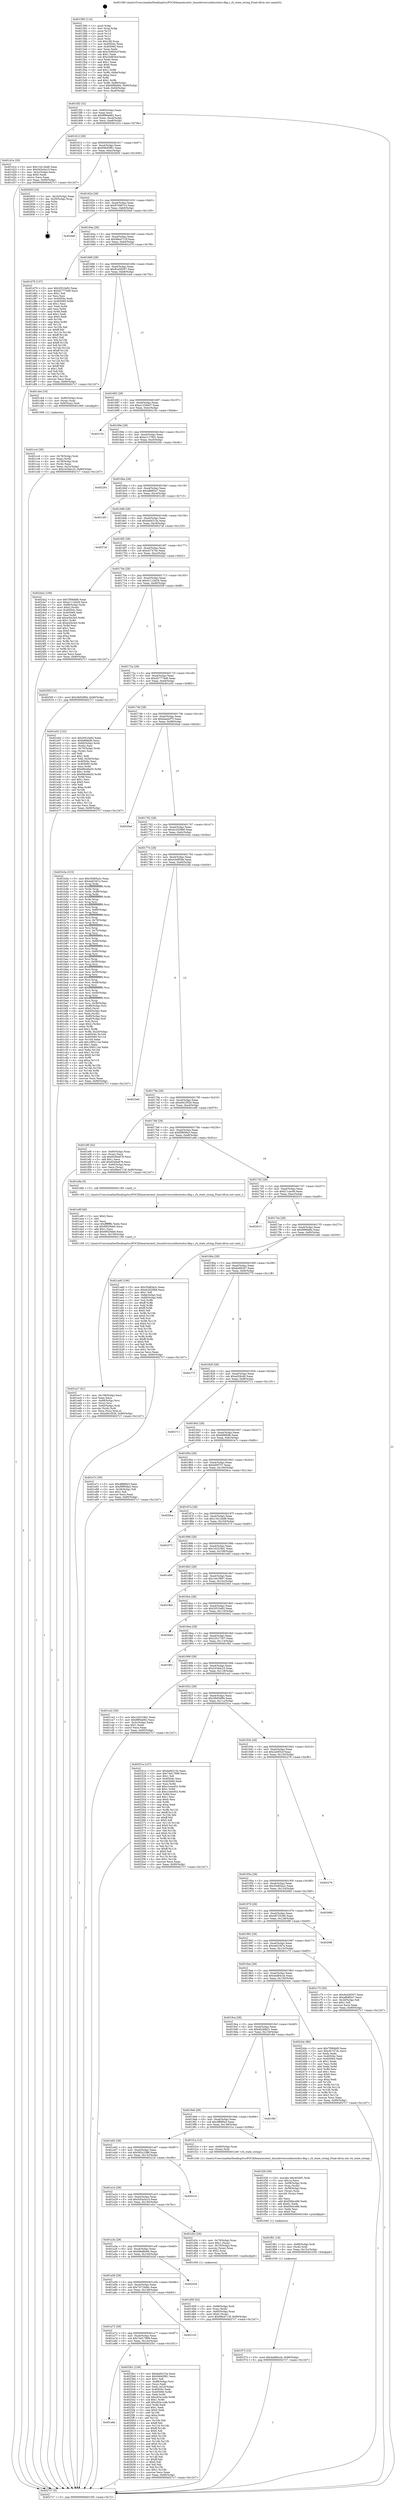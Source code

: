 digraph "0x401580" {
  label = "0x401580 (/mnt/c/Users/mathe/Desktop/tcc/POCII/binaries/extr_linuxdriversusbhostohci-dbg.c_rh_state_string_Final-ollvm.out::main(0))"
  labelloc = "t"
  node[shape=record]

  Entry [label="",width=0.3,height=0.3,shape=circle,fillcolor=black,style=filled]
  "0x4015f2" [label="{
     0x4015f2 [32]\l
     | [instrs]\l
     &nbsp;&nbsp;0x4015f2 \<+6\>: mov -0x90(%rbp),%eax\l
     &nbsp;&nbsp;0x4015f8 \<+2\>: mov %eax,%ecx\l
     &nbsp;&nbsp;0x4015fa \<+6\>: sub $0x8f90a682,%ecx\l
     &nbsp;&nbsp;0x401600 \<+6\>: mov %eax,-0xa4(%rbp)\l
     &nbsp;&nbsp;0x401606 \<+6\>: mov %ecx,-0xa8(%rbp)\l
     &nbsp;&nbsp;0x40160c \<+6\>: je 0000000000401d1e \<main+0x79e\>\l
  }"]
  "0x401d1e" [label="{
     0x401d1e [30]\l
     | [instrs]\l
     &nbsp;&nbsp;0x401d1e \<+5\>: mov $0x13412bd8,%eax\l
     &nbsp;&nbsp;0x401d23 \<+5\>: mov $0x5d3a3a10,%ecx\l
     &nbsp;&nbsp;0x401d28 \<+3\>: mov -0x2c(%rbp),%edx\l
     &nbsp;&nbsp;0x401d2b \<+3\>: cmp $0x0,%edx\l
     &nbsp;&nbsp;0x401d2e \<+3\>: cmove %ecx,%eax\l
     &nbsp;&nbsp;0x401d31 \<+6\>: mov %eax,-0x90(%rbp)\l
     &nbsp;&nbsp;0x401d37 \<+5\>: jmp 00000000004027c7 \<main+0x1247\>\l
  }"]
  "0x401612" [label="{
     0x401612 [28]\l
     | [instrs]\l
     &nbsp;&nbsp;0x401612 \<+5\>: jmp 0000000000401617 \<main+0x97\>\l
     &nbsp;&nbsp;0x401617 \<+6\>: mov -0xa4(%rbp),%eax\l
     &nbsp;&nbsp;0x40161d \<+5\>: sub $0x94645f81,%eax\l
     &nbsp;&nbsp;0x401622 \<+6\>: mov %eax,-0xac(%rbp)\l
     &nbsp;&nbsp;0x401628 \<+6\>: je 0000000000402650 \<main+0x10d0\>\l
  }"]
  Exit [label="",width=0.3,height=0.3,shape=circle,fillcolor=black,style=filled,peripheries=2]
  "0x402650" [label="{
     0x402650 [16]\l
     | [instrs]\l
     &nbsp;&nbsp;0x402650 \<+3\>: mov -0x24(%rbp),%eax\l
     &nbsp;&nbsp;0x402653 \<+4\>: lea -0x20(%rbp),%rsp\l
     &nbsp;&nbsp;0x402657 \<+1\>: pop %rbx\l
     &nbsp;&nbsp;0x402658 \<+2\>: pop %r12\l
     &nbsp;&nbsp;0x40265a \<+2\>: pop %r14\l
     &nbsp;&nbsp;0x40265c \<+2\>: pop %r15\l
     &nbsp;&nbsp;0x40265e \<+1\>: pop %rbp\l
     &nbsp;&nbsp;0x40265f \<+1\>: ret\l
  }"]
  "0x40162e" [label="{
     0x40162e [28]\l
     | [instrs]\l
     &nbsp;&nbsp;0x40162e \<+5\>: jmp 0000000000401633 \<main+0xb3\>\l
     &nbsp;&nbsp;0x401633 \<+6\>: mov -0xa4(%rbp),%eax\l
     &nbsp;&nbsp;0x401639 \<+5\>: sub $0x97d487c3,%eax\l
     &nbsp;&nbsp;0x40163e \<+6\>: mov %eax,-0xb0(%rbp)\l
     &nbsp;&nbsp;0x401644 \<+6\>: je 00000000004026ef \<main+0x116f\>\l
  }"]
  "0x401a8e" [label="{
     0x401a8e\l
  }", style=dashed]
  "0x4026ef" [label="{
     0x4026ef\l
  }", style=dashed]
  "0x40164a" [label="{
     0x40164a [28]\l
     | [instrs]\l
     &nbsp;&nbsp;0x40164a \<+5\>: jmp 000000000040164f \<main+0xcf\>\l
     &nbsp;&nbsp;0x40164f \<+6\>: mov -0xa4(%rbp),%eax\l
     &nbsp;&nbsp;0x401655 \<+5\>: sub $0x98e4713f,%eax\l
     &nbsp;&nbsp;0x40165a \<+6\>: mov %eax,-0xb4(%rbp)\l
     &nbsp;&nbsp;0x401660 \<+6\>: je 0000000000401d79 \<main+0x7f9\>\l
  }"]
  "0x4025b1" [label="{
     0x4025b1 [159]\l
     | [instrs]\l
     &nbsp;&nbsp;0x4025b1 \<+5\>: mov $0xbaf4315a,%eax\l
     &nbsp;&nbsp;0x4025b6 \<+5\>: mov $0x94645f81,%ecx\l
     &nbsp;&nbsp;0x4025bb \<+2\>: mov $0x1,%dl\l
     &nbsp;&nbsp;0x4025bd \<+7\>: mov -0x88(%rbp),%rsi\l
     &nbsp;&nbsp;0x4025c4 \<+2\>: mov (%rsi),%edi\l
     &nbsp;&nbsp;0x4025c6 \<+3\>: mov %edi,-0x24(%rbp)\l
     &nbsp;&nbsp;0x4025c9 \<+7\>: mov 0x40504c,%edi\l
     &nbsp;&nbsp;0x4025d0 \<+8\>: mov 0x405060,%r8d\l
     &nbsp;&nbsp;0x4025d8 \<+3\>: mov %edi,%r9d\l
     &nbsp;&nbsp;0x4025db \<+7\>: sub $0xc63a1a4b,%r9d\l
     &nbsp;&nbsp;0x4025e2 \<+4\>: sub $0x1,%r9d\l
     &nbsp;&nbsp;0x4025e6 \<+7\>: add $0xc63a1a4b,%r9d\l
     &nbsp;&nbsp;0x4025ed \<+4\>: imul %r9d,%edi\l
     &nbsp;&nbsp;0x4025f1 \<+3\>: and $0x1,%edi\l
     &nbsp;&nbsp;0x4025f4 \<+3\>: cmp $0x0,%edi\l
     &nbsp;&nbsp;0x4025f7 \<+4\>: sete %r10b\l
     &nbsp;&nbsp;0x4025fb \<+4\>: cmp $0xa,%r8d\l
     &nbsp;&nbsp;0x4025ff \<+4\>: setl %r11b\l
     &nbsp;&nbsp;0x402603 \<+3\>: mov %r10b,%bl\l
     &nbsp;&nbsp;0x402606 \<+3\>: xor $0xff,%bl\l
     &nbsp;&nbsp;0x402609 \<+3\>: mov %r11b,%r14b\l
     &nbsp;&nbsp;0x40260c \<+4\>: xor $0xff,%r14b\l
     &nbsp;&nbsp;0x402610 \<+3\>: xor $0x0,%dl\l
     &nbsp;&nbsp;0x402613 \<+3\>: mov %bl,%r15b\l
     &nbsp;&nbsp;0x402616 \<+4\>: and $0x0,%r15b\l
     &nbsp;&nbsp;0x40261a \<+3\>: and %dl,%r10b\l
     &nbsp;&nbsp;0x40261d \<+3\>: mov %r14b,%r12b\l
     &nbsp;&nbsp;0x402620 \<+4\>: and $0x0,%r12b\l
     &nbsp;&nbsp;0x402624 \<+3\>: and %dl,%r11b\l
     &nbsp;&nbsp;0x402627 \<+3\>: or %r10b,%r15b\l
     &nbsp;&nbsp;0x40262a \<+3\>: or %r11b,%r12b\l
     &nbsp;&nbsp;0x40262d \<+3\>: xor %r12b,%r15b\l
     &nbsp;&nbsp;0x402630 \<+3\>: or %r14b,%bl\l
     &nbsp;&nbsp;0x402633 \<+3\>: xor $0xff,%bl\l
     &nbsp;&nbsp;0x402636 \<+3\>: or $0x0,%dl\l
     &nbsp;&nbsp;0x402639 \<+2\>: and %dl,%bl\l
     &nbsp;&nbsp;0x40263b \<+3\>: or %bl,%r15b\l
     &nbsp;&nbsp;0x40263e \<+4\>: test $0x1,%r15b\l
     &nbsp;&nbsp;0x402642 \<+3\>: cmovne %ecx,%eax\l
     &nbsp;&nbsp;0x402645 \<+6\>: mov %eax,-0x90(%rbp)\l
     &nbsp;&nbsp;0x40264b \<+5\>: jmp 00000000004027c7 \<main+0x1247\>\l
  }"]
  "0x401d79" [label="{
     0x401d79 [137]\l
     | [instrs]\l
     &nbsp;&nbsp;0x401d79 \<+5\>: mov $0x2051fa92,%eax\l
     &nbsp;&nbsp;0x401d7e \<+5\>: mov $0xd27774d9,%ecx\l
     &nbsp;&nbsp;0x401d83 \<+2\>: mov $0x1,%dl\l
     &nbsp;&nbsp;0x401d85 \<+2\>: xor %esi,%esi\l
     &nbsp;&nbsp;0x401d87 \<+7\>: mov 0x40504c,%edi\l
     &nbsp;&nbsp;0x401d8e \<+8\>: mov 0x405060,%r8d\l
     &nbsp;&nbsp;0x401d96 \<+3\>: sub $0x1,%esi\l
     &nbsp;&nbsp;0x401d99 \<+3\>: mov %edi,%r9d\l
     &nbsp;&nbsp;0x401d9c \<+3\>: add %esi,%r9d\l
     &nbsp;&nbsp;0x401d9f \<+4\>: imul %r9d,%edi\l
     &nbsp;&nbsp;0x401da3 \<+3\>: and $0x1,%edi\l
     &nbsp;&nbsp;0x401da6 \<+3\>: cmp $0x0,%edi\l
     &nbsp;&nbsp;0x401da9 \<+4\>: sete %r10b\l
     &nbsp;&nbsp;0x401dad \<+4\>: cmp $0xa,%r8d\l
     &nbsp;&nbsp;0x401db1 \<+4\>: setl %r11b\l
     &nbsp;&nbsp;0x401db5 \<+3\>: mov %r10b,%bl\l
     &nbsp;&nbsp;0x401db8 \<+3\>: xor $0xff,%bl\l
     &nbsp;&nbsp;0x401dbb \<+3\>: mov %r11b,%r14b\l
     &nbsp;&nbsp;0x401dbe \<+4\>: xor $0xff,%r14b\l
     &nbsp;&nbsp;0x401dc2 \<+3\>: xor $0x1,%dl\l
     &nbsp;&nbsp;0x401dc5 \<+3\>: mov %bl,%r15b\l
     &nbsp;&nbsp;0x401dc8 \<+4\>: and $0xff,%r15b\l
     &nbsp;&nbsp;0x401dcc \<+3\>: and %dl,%r10b\l
     &nbsp;&nbsp;0x401dcf \<+3\>: mov %r14b,%r12b\l
     &nbsp;&nbsp;0x401dd2 \<+4\>: and $0xff,%r12b\l
     &nbsp;&nbsp;0x401dd6 \<+3\>: and %dl,%r11b\l
     &nbsp;&nbsp;0x401dd9 \<+3\>: or %r10b,%r15b\l
     &nbsp;&nbsp;0x401ddc \<+3\>: or %r11b,%r12b\l
     &nbsp;&nbsp;0x401ddf \<+3\>: xor %r12b,%r15b\l
     &nbsp;&nbsp;0x401de2 \<+3\>: or %r14b,%bl\l
     &nbsp;&nbsp;0x401de5 \<+3\>: xor $0xff,%bl\l
     &nbsp;&nbsp;0x401de8 \<+3\>: or $0x1,%dl\l
     &nbsp;&nbsp;0x401deb \<+2\>: and %dl,%bl\l
     &nbsp;&nbsp;0x401ded \<+3\>: or %bl,%r15b\l
     &nbsp;&nbsp;0x401df0 \<+4\>: test $0x1,%r15b\l
     &nbsp;&nbsp;0x401df4 \<+3\>: cmovne %ecx,%eax\l
     &nbsp;&nbsp;0x401df7 \<+6\>: mov %eax,-0x90(%rbp)\l
     &nbsp;&nbsp;0x401dfd \<+5\>: jmp 00000000004027c7 \<main+0x1247\>\l
  }"]
  "0x401666" [label="{
     0x401666 [28]\l
     | [instrs]\l
     &nbsp;&nbsp;0x401666 \<+5\>: jmp 000000000040166b \<main+0xeb\>\l
     &nbsp;&nbsp;0x40166b \<+6\>: mov -0xa4(%rbp),%eax\l
     &nbsp;&nbsp;0x401671 \<+5\>: sub $0x9ca56507,%eax\l
     &nbsp;&nbsp;0x401676 \<+6\>: mov %eax,-0xb8(%rbp)\l
     &nbsp;&nbsp;0x40167c \<+6\>: je 0000000000401cb4 \<main+0x734\>\l
  }"]
  "0x401a72" [label="{
     0x401a72 [28]\l
     | [instrs]\l
     &nbsp;&nbsp;0x401a72 \<+5\>: jmp 0000000000401a77 \<main+0x4f7\>\l
     &nbsp;&nbsp;0x401a77 \<+6\>: mov -0xa4(%rbp),%eax\l
     &nbsp;&nbsp;0x401a7d \<+5\>: sub $0x74d17999,%eax\l
     &nbsp;&nbsp;0x401a82 \<+6\>: mov %eax,-0x14c(%rbp)\l
     &nbsp;&nbsp;0x401a88 \<+6\>: je 00000000004025b1 \<main+0x1031\>\l
  }"]
  "0x401cb4" [label="{
     0x401cb4 [16]\l
     | [instrs]\l
     &nbsp;&nbsp;0x401cb4 \<+4\>: mov -0x80(%rbp),%rax\l
     &nbsp;&nbsp;0x401cb8 \<+3\>: mov (%rax),%rax\l
     &nbsp;&nbsp;0x401cbb \<+4\>: mov 0x8(%rax),%rdi\l
     &nbsp;&nbsp;0x401cbf \<+5\>: call 0000000000401060 \<atoi@plt\>\l
     | [calls]\l
     &nbsp;&nbsp;0x401060 \{1\} (unknown)\l
  }"]
  "0x401682" [label="{
     0x401682 [28]\l
     | [instrs]\l
     &nbsp;&nbsp;0x401682 \<+5\>: jmp 0000000000401687 \<main+0x107\>\l
     &nbsp;&nbsp;0x401687 \<+6\>: mov -0xa4(%rbp),%eax\l
     &nbsp;&nbsp;0x40168d \<+5\>: sub $0xa12394d7,%eax\l
     &nbsp;&nbsp;0x401692 \<+6\>: mov %eax,-0xbc(%rbp)\l
     &nbsp;&nbsp;0x401698 \<+6\>: je 000000000040215e \<main+0xbde\>\l
  }"]
  "0x402103" [label="{
     0x402103\l
  }", style=dashed]
  "0x40215e" [label="{
     0x40215e\l
  }", style=dashed]
  "0x40169e" [label="{
     0x40169e [28]\l
     | [instrs]\l
     &nbsp;&nbsp;0x40169e \<+5\>: jmp 00000000004016a3 \<main+0x123\>\l
     &nbsp;&nbsp;0x4016a3 \<+6\>: mov -0xa4(%rbp),%eax\l
     &nbsp;&nbsp;0x4016a9 \<+5\>: sub $0xac117601,%eax\l
     &nbsp;&nbsp;0x4016ae \<+6\>: mov %eax,-0xc0(%rbp)\l
     &nbsp;&nbsp;0x4016b4 \<+6\>: je 000000000040220c \<main+0xc8c\>\l
  }"]
  "0x401a56" [label="{
     0x401a56 [28]\l
     | [instrs]\l
     &nbsp;&nbsp;0x401a56 \<+5\>: jmp 0000000000401a5b \<main+0x4db\>\l
     &nbsp;&nbsp;0x401a5b \<+6\>: mov -0xa4(%rbp),%eax\l
     &nbsp;&nbsp;0x401a61 \<+5\>: sub $0x7471bdbc,%eax\l
     &nbsp;&nbsp;0x401a66 \<+6\>: mov %eax,-0x148(%rbp)\l
     &nbsp;&nbsp;0x401a6c \<+6\>: je 0000000000402103 \<main+0xb83\>\l
  }"]
  "0x40220c" [label="{
     0x40220c\l
  }", style=dashed]
  "0x4016ba" [label="{
     0x4016ba [28]\l
     | [instrs]\l
     &nbsp;&nbsp;0x4016ba \<+5\>: jmp 00000000004016bf \<main+0x13f\>\l
     &nbsp;&nbsp;0x4016bf \<+6\>: mov -0xa4(%rbp),%eax\l
     &nbsp;&nbsp;0x4016c5 \<+5\>: sub $0xafb8f2e7,%eax\l
     &nbsp;&nbsp;0x4016ca \<+6\>: mov %eax,-0xc4(%rbp)\l
     &nbsp;&nbsp;0x4016d0 \<+6\>: je 0000000000401c93 \<main+0x713\>\l
  }"]
  "0x40243d" [label="{
     0x40243d\l
  }", style=dashed]
  "0x401c93" [label="{
     0x401c93\l
  }", style=dashed]
  "0x4016d6" [label="{
     0x4016d6 [28]\l
     | [instrs]\l
     &nbsp;&nbsp;0x4016d6 \<+5\>: jmp 00000000004016db \<main+0x15b\>\l
     &nbsp;&nbsp;0x4016db \<+6\>: mov -0xa4(%rbp),%eax\l
     &nbsp;&nbsp;0x4016e1 \<+5\>: sub $0xbaf4315a,%eax\l
     &nbsp;&nbsp;0x4016e6 \<+6\>: mov %eax,-0xc8(%rbp)\l
     &nbsp;&nbsp;0x4016ec \<+6\>: je 00000000004027af \<main+0x122f\>\l
  }"]
  "0x401f73" [label="{
     0x401f73 [15]\l
     | [instrs]\l
     &nbsp;&nbsp;0x401f73 \<+10\>: movl $0x4ed84ccb,-0x90(%rbp)\l
     &nbsp;&nbsp;0x401f7d \<+5\>: jmp 00000000004027c7 \<main+0x1247\>\l
  }"]
  "0x4027af" [label="{
     0x4027af\l
  }", style=dashed]
  "0x4016f2" [label="{
     0x4016f2 [28]\l
     | [instrs]\l
     &nbsp;&nbsp;0x4016f2 \<+5\>: jmp 00000000004016f7 \<main+0x177\>\l
     &nbsp;&nbsp;0x4016f7 \<+6\>: mov -0xa4(%rbp),%eax\l
     &nbsp;&nbsp;0x4016fd \<+5\>: sub $0xcfc747dc,%eax\l
     &nbsp;&nbsp;0x401702 \<+6\>: mov %eax,-0xcc(%rbp)\l
     &nbsp;&nbsp;0x401708 \<+6\>: je 00000000004024a2 \<main+0xf22\>\l
  }"]
  "0x401f61" [label="{
     0x401f61 [18]\l
     | [instrs]\l
     &nbsp;&nbsp;0x401f61 \<+4\>: mov -0x68(%rbp),%rdi\l
     &nbsp;&nbsp;0x401f65 \<+3\>: mov (%rdi),%rdi\l
     &nbsp;&nbsp;0x401f68 \<+6\>: mov %eax,-0x15c(%rbp)\l
     &nbsp;&nbsp;0x401f6e \<+5\>: call 0000000000401030 \<free@plt\>\l
     | [calls]\l
     &nbsp;&nbsp;0x401030 \{1\} (unknown)\l
  }"]
  "0x4024a2" [label="{
     0x4024a2 [109]\l
     | [instrs]\l
     &nbsp;&nbsp;0x4024a2 \<+5\>: mov $0x7f08dbf0,%eax\l
     &nbsp;&nbsp;0x4024a7 \<+5\>: mov $0xd111d429,%ecx\l
     &nbsp;&nbsp;0x4024ac \<+7\>: mov -0x88(%rbp),%rdx\l
     &nbsp;&nbsp;0x4024b3 \<+6\>: movl $0x0,(%rdx)\l
     &nbsp;&nbsp;0x4024b9 \<+7\>: mov 0x40504c,%esi\l
     &nbsp;&nbsp;0x4024c0 \<+7\>: mov 0x405060,%edi\l
     &nbsp;&nbsp;0x4024c7 \<+3\>: mov %esi,%r8d\l
     &nbsp;&nbsp;0x4024ca \<+7\>: add $0xe45e3e5,%r8d\l
     &nbsp;&nbsp;0x4024d1 \<+4\>: sub $0x1,%r8d\l
     &nbsp;&nbsp;0x4024d5 \<+7\>: sub $0xe45e3e5,%r8d\l
     &nbsp;&nbsp;0x4024dc \<+4\>: imul %r8d,%esi\l
     &nbsp;&nbsp;0x4024e0 \<+3\>: and $0x1,%esi\l
     &nbsp;&nbsp;0x4024e3 \<+3\>: cmp $0x0,%esi\l
     &nbsp;&nbsp;0x4024e6 \<+4\>: sete %r9b\l
     &nbsp;&nbsp;0x4024ea \<+3\>: cmp $0xa,%edi\l
     &nbsp;&nbsp;0x4024ed \<+4\>: setl %r10b\l
     &nbsp;&nbsp;0x4024f1 \<+3\>: mov %r9b,%r11b\l
     &nbsp;&nbsp;0x4024f4 \<+3\>: and %r10b,%r11b\l
     &nbsp;&nbsp;0x4024f7 \<+3\>: xor %r10b,%r9b\l
     &nbsp;&nbsp;0x4024fa \<+3\>: or %r9b,%r11b\l
     &nbsp;&nbsp;0x4024fd \<+4\>: test $0x1,%r11b\l
     &nbsp;&nbsp;0x402501 \<+3\>: cmovne %ecx,%eax\l
     &nbsp;&nbsp;0x402504 \<+6\>: mov %eax,-0x90(%rbp)\l
     &nbsp;&nbsp;0x40250a \<+5\>: jmp 00000000004027c7 \<main+0x1247\>\l
  }"]
  "0x40170e" [label="{
     0x40170e [28]\l
     | [instrs]\l
     &nbsp;&nbsp;0x40170e \<+5\>: jmp 0000000000401713 \<main+0x193\>\l
     &nbsp;&nbsp;0x401713 \<+6\>: mov -0xa4(%rbp),%eax\l
     &nbsp;&nbsp;0x401719 \<+5\>: sub $0xd111d429,%eax\l
     &nbsp;&nbsp;0x40171e \<+6\>: mov %eax,-0xd0(%rbp)\l
     &nbsp;&nbsp;0x401724 \<+6\>: je 000000000040250f \<main+0xf8f\>\l
  }"]
  "0x401f26" [label="{
     0x401f26 [59]\l
     | [instrs]\l
     &nbsp;&nbsp;0x401f26 \<+10\>: movabs $0x4030f1,%rdi\l
     &nbsp;&nbsp;0x401f30 \<+5\>: mov $0x1a,%ecx\l
     &nbsp;&nbsp;0x401f35 \<+4\>: mov -0x58(%rbp),%rdx\l
     &nbsp;&nbsp;0x401f39 \<+3\>: mov %rax,(%rdx)\l
     &nbsp;&nbsp;0x401f3c \<+4\>: mov -0x58(%rbp),%rax\l
     &nbsp;&nbsp;0x401f40 \<+3\>: mov (%rax),%rax\l
     &nbsp;&nbsp;0x401f43 \<+3\>: movsbl (%rax),%eax\l
     &nbsp;&nbsp;0x401f46 \<+1\>: cltd\l
     &nbsp;&nbsp;0x401f47 \<+2\>: idiv %ecx\l
     &nbsp;&nbsp;0x401f49 \<+6\>: add $0xf384ce86,%edx\l
     &nbsp;&nbsp;0x401f4f \<+3\>: add $0x61,%edx\l
     &nbsp;&nbsp;0x401f52 \<+6\>: sub $0xf384ce86,%edx\l
     &nbsp;&nbsp;0x401f58 \<+2\>: mov %edx,%esi\l
     &nbsp;&nbsp;0x401f5a \<+2\>: mov $0x0,%al\l
     &nbsp;&nbsp;0x401f5c \<+5\>: call 0000000000401040 \<printf@plt\>\l
     | [calls]\l
     &nbsp;&nbsp;0x401040 \{1\} (unknown)\l
  }"]
  "0x40250f" [label="{
     0x40250f [15]\l
     | [instrs]\l
     &nbsp;&nbsp;0x40250f \<+10\>: movl $0x28d54f94,-0x90(%rbp)\l
     &nbsp;&nbsp;0x402519 \<+5\>: jmp 00000000004027c7 \<main+0x1247\>\l
  }"]
  "0x40172a" [label="{
     0x40172a [28]\l
     | [instrs]\l
     &nbsp;&nbsp;0x40172a \<+5\>: jmp 000000000040172f \<main+0x1af\>\l
     &nbsp;&nbsp;0x40172f \<+6\>: mov -0xa4(%rbp),%eax\l
     &nbsp;&nbsp;0x401735 \<+5\>: sub $0xd27774d9,%eax\l
     &nbsp;&nbsp;0x40173a \<+6\>: mov %eax,-0xd4(%rbp)\l
     &nbsp;&nbsp;0x401740 \<+6\>: je 0000000000401e02 \<main+0x882\>\l
  }"]
  "0x401ec7" [label="{
     0x401ec7 [41]\l
     | [instrs]\l
     &nbsp;&nbsp;0x401ec7 \<+6\>: mov -0x158(%rbp),%ecx\l
     &nbsp;&nbsp;0x401ecd \<+3\>: imul %eax,%ecx\l
     &nbsp;&nbsp;0x401ed0 \<+4\>: mov -0x68(%rbp),%rsi\l
     &nbsp;&nbsp;0x401ed4 \<+3\>: mov (%rsi),%rsi\l
     &nbsp;&nbsp;0x401ed7 \<+4\>: mov -0x60(%rbp),%rdi\l
     &nbsp;&nbsp;0x401edb \<+3\>: movslq (%rdi),%rdi\l
     &nbsp;&nbsp;0x401ede \<+3\>: mov %ecx,(%rsi,%rdi,4)\l
     &nbsp;&nbsp;0x401ee1 \<+10\>: movl $0xe941f526,-0x90(%rbp)\l
     &nbsp;&nbsp;0x401eeb \<+5\>: jmp 00000000004027c7 \<main+0x1247\>\l
  }"]
  "0x401e02" [label="{
     0x401e02 [122]\l
     | [instrs]\l
     &nbsp;&nbsp;0x401e02 \<+5\>: mov $0x2051fa92,%eax\l
     &nbsp;&nbsp;0x401e07 \<+5\>: mov $0xb6fdb9b,%ecx\l
     &nbsp;&nbsp;0x401e0c \<+4\>: mov -0x60(%rbp),%rdx\l
     &nbsp;&nbsp;0x401e10 \<+2\>: mov (%rdx),%esi\l
     &nbsp;&nbsp;0x401e12 \<+4\>: mov -0x70(%rbp),%rdx\l
     &nbsp;&nbsp;0x401e16 \<+2\>: cmp (%rdx),%esi\l
     &nbsp;&nbsp;0x401e18 \<+4\>: setl %dil\l
     &nbsp;&nbsp;0x401e1c \<+4\>: and $0x1,%dil\l
     &nbsp;&nbsp;0x401e20 \<+4\>: mov %dil,-0x26(%rbp)\l
     &nbsp;&nbsp;0x401e24 \<+7\>: mov 0x40504c,%esi\l
     &nbsp;&nbsp;0x401e2b \<+8\>: mov 0x405060,%r8d\l
     &nbsp;&nbsp;0x401e33 \<+3\>: mov %esi,%r9d\l
     &nbsp;&nbsp;0x401e36 \<+7\>: add $0x66b48a55,%r9d\l
     &nbsp;&nbsp;0x401e3d \<+4\>: sub $0x1,%r9d\l
     &nbsp;&nbsp;0x401e41 \<+7\>: sub $0x66b48a55,%r9d\l
     &nbsp;&nbsp;0x401e48 \<+4\>: imul %r9d,%esi\l
     &nbsp;&nbsp;0x401e4c \<+3\>: and $0x1,%esi\l
     &nbsp;&nbsp;0x401e4f \<+3\>: cmp $0x0,%esi\l
     &nbsp;&nbsp;0x401e52 \<+4\>: sete %dil\l
     &nbsp;&nbsp;0x401e56 \<+4\>: cmp $0xa,%r8d\l
     &nbsp;&nbsp;0x401e5a \<+4\>: setl %r10b\l
     &nbsp;&nbsp;0x401e5e \<+3\>: mov %dil,%r11b\l
     &nbsp;&nbsp;0x401e61 \<+3\>: and %r10b,%r11b\l
     &nbsp;&nbsp;0x401e64 \<+3\>: xor %r10b,%dil\l
     &nbsp;&nbsp;0x401e67 \<+3\>: or %dil,%r11b\l
     &nbsp;&nbsp;0x401e6a \<+4\>: test $0x1,%r11b\l
     &nbsp;&nbsp;0x401e6e \<+3\>: cmovne %ecx,%eax\l
     &nbsp;&nbsp;0x401e71 \<+6\>: mov %eax,-0x90(%rbp)\l
     &nbsp;&nbsp;0x401e77 \<+5\>: jmp 00000000004027c7 \<main+0x1247\>\l
  }"]
  "0x401746" [label="{
     0x401746 [28]\l
     | [instrs]\l
     &nbsp;&nbsp;0x401746 \<+5\>: jmp 000000000040174b \<main+0x1cb\>\l
     &nbsp;&nbsp;0x40174b \<+6\>: mov -0xa4(%rbp),%eax\l
     &nbsp;&nbsp;0x401751 \<+5\>: sub $0xdaedcf75,%eax\l
     &nbsp;&nbsp;0x401756 \<+6\>: mov %eax,-0xd8(%rbp)\l
     &nbsp;&nbsp;0x40175c \<+6\>: je 00000000004020ad \<main+0xb2d\>\l
  }"]
  "0x401e9f" [label="{
     0x401e9f [40]\l
     | [instrs]\l
     &nbsp;&nbsp;0x401e9f \<+5\>: mov $0x2,%ecx\l
     &nbsp;&nbsp;0x401ea4 \<+1\>: cltd\l
     &nbsp;&nbsp;0x401ea5 \<+2\>: idiv %ecx\l
     &nbsp;&nbsp;0x401ea7 \<+6\>: imul $0xfffffffe,%edx,%ecx\l
     &nbsp;&nbsp;0x401ead \<+6\>: sub $0x6f029de0,%ecx\l
     &nbsp;&nbsp;0x401eb3 \<+3\>: add $0x1,%ecx\l
     &nbsp;&nbsp;0x401eb6 \<+6\>: add $0x6f029de0,%ecx\l
     &nbsp;&nbsp;0x401ebc \<+6\>: mov %ecx,-0x158(%rbp)\l
     &nbsp;&nbsp;0x401ec2 \<+5\>: call 0000000000401160 \<next_i\>\l
     | [calls]\l
     &nbsp;&nbsp;0x401160 \{1\} (/mnt/c/Users/mathe/Desktop/tcc/POCII/binaries/extr_linuxdriversusbhostohci-dbg.c_rh_state_string_Final-ollvm.out::next_i)\l
  }"]
  "0x4020ad" [label="{
     0x4020ad\l
  }", style=dashed]
  "0x401762" [label="{
     0x401762 [28]\l
     | [instrs]\l
     &nbsp;&nbsp;0x401762 \<+5\>: jmp 0000000000401767 \<main+0x1e7\>\l
     &nbsp;&nbsp;0x401767 \<+6\>: mov -0xa4(%rbp),%eax\l
     &nbsp;&nbsp;0x40176d \<+5\>: sub $0xdc2029b8,%eax\l
     &nbsp;&nbsp;0x401772 \<+6\>: mov %eax,-0xdc(%rbp)\l
     &nbsp;&nbsp;0x401778 \<+6\>: je 0000000000401b3a \<main+0x5ba\>\l
  }"]
  "0x401d59" [label="{
     0x401d59 [32]\l
     | [instrs]\l
     &nbsp;&nbsp;0x401d59 \<+4\>: mov -0x68(%rbp),%rdi\l
     &nbsp;&nbsp;0x401d5d \<+3\>: mov %rax,(%rdi)\l
     &nbsp;&nbsp;0x401d60 \<+4\>: mov -0x60(%rbp),%rax\l
     &nbsp;&nbsp;0x401d64 \<+6\>: movl $0x0,(%rax)\l
     &nbsp;&nbsp;0x401d6a \<+10\>: movl $0x98e4713f,-0x90(%rbp)\l
     &nbsp;&nbsp;0x401d74 \<+5\>: jmp 00000000004027c7 \<main+0x1247\>\l
  }"]
  "0x401b3a" [label="{
     0x401b3a [315]\l
     | [instrs]\l
     &nbsp;&nbsp;0x401b3a \<+5\>: mov $0x35d65a2c,%eax\l
     &nbsp;&nbsp;0x401b3f \<+5\>: mov $0x4a91f47a,%ecx\l
     &nbsp;&nbsp;0x401b44 \<+3\>: mov %rsp,%rdx\l
     &nbsp;&nbsp;0x401b47 \<+4\>: add $0xfffffffffffffff0,%rdx\l
     &nbsp;&nbsp;0x401b4b \<+3\>: mov %rdx,%rsp\l
     &nbsp;&nbsp;0x401b4e \<+7\>: mov %rdx,-0x88(%rbp)\l
     &nbsp;&nbsp;0x401b55 \<+3\>: mov %rsp,%rdx\l
     &nbsp;&nbsp;0x401b58 \<+4\>: add $0xfffffffffffffff0,%rdx\l
     &nbsp;&nbsp;0x401b5c \<+3\>: mov %rdx,%rsp\l
     &nbsp;&nbsp;0x401b5f \<+3\>: mov %rsp,%rsi\l
     &nbsp;&nbsp;0x401b62 \<+4\>: add $0xfffffffffffffff0,%rsi\l
     &nbsp;&nbsp;0x401b66 \<+3\>: mov %rsi,%rsp\l
     &nbsp;&nbsp;0x401b69 \<+4\>: mov %rsi,-0x80(%rbp)\l
     &nbsp;&nbsp;0x401b6d \<+3\>: mov %rsp,%rsi\l
     &nbsp;&nbsp;0x401b70 \<+4\>: add $0xfffffffffffffff0,%rsi\l
     &nbsp;&nbsp;0x401b74 \<+3\>: mov %rsi,%rsp\l
     &nbsp;&nbsp;0x401b77 \<+4\>: mov %rsi,-0x78(%rbp)\l
     &nbsp;&nbsp;0x401b7b \<+3\>: mov %rsp,%rsi\l
     &nbsp;&nbsp;0x401b7e \<+4\>: add $0xfffffffffffffff0,%rsi\l
     &nbsp;&nbsp;0x401b82 \<+3\>: mov %rsi,%rsp\l
     &nbsp;&nbsp;0x401b85 \<+4\>: mov %rsi,-0x70(%rbp)\l
     &nbsp;&nbsp;0x401b89 \<+3\>: mov %rsp,%rsi\l
     &nbsp;&nbsp;0x401b8c \<+4\>: add $0xfffffffffffffff0,%rsi\l
     &nbsp;&nbsp;0x401b90 \<+3\>: mov %rsi,%rsp\l
     &nbsp;&nbsp;0x401b93 \<+4\>: mov %rsi,-0x68(%rbp)\l
     &nbsp;&nbsp;0x401b97 \<+3\>: mov %rsp,%rsi\l
     &nbsp;&nbsp;0x401b9a \<+4\>: add $0xfffffffffffffff0,%rsi\l
     &nbsp;&nbsp;0x401b9e \<+3\>: mov %rsi,%rsp\l
     &nbsp;&nbsp;0x401ba1 \<+4\>: mov %rsi,-0x60(%rbp)\l
     &nbsp;&nbsp;0x401ba5 \<+3\>: mov %rsp,%rsi\l
     &nbsp;&nbsp;0x401ba8 \<+4\>: add $0xfffffffffffffff0,%rsi\l
     &nbsp;&nbsp;0x401bac \<+3\>: mov %rsi,%rsp\l
     &nbsp;&nbsp;0x401baf \<+4\>: mov %rsi,-0x58(%rbp)\l
     &nbsp;&nbsp;0x401bb3 \<+3\>: mov %rsp,%rsi\l
     &nbsp;&nbsp;0x401bb6 \<+4\>: add $0xfffffffffffffff0,%rsi\l
     &nbsp;&nbsp;0x401bba \<+3\>: mov %rsi,%rsp\l
     &nbsp;&nbsp;0x401bbd \<+4\>: mov %rsi,-0x50(%rbp)\l
     &nbsp;&nbsp;0x401bc1 \<+3\>: mov %rsp,%rsi\l
     &nbsp;&nbsp;0x401bc4 \<+4\>: add $0xfffffffffffffff0,%rsi\l
     &nbsp;&nbsp;0x401bc8 \<+3\>: mov %rsi,%rsp\l
     &nbsp;&nbsp;0x401bcb \<+4\>: mov %rsi,-0x48(%rbp)\l
     &nbsp;&nbsp;0x401bcf \<+3\>: mov %rsp,%rsi\l
     &nbsp;&nbsp;0x401bd2 \<+4\>: add $0xfffffffffffffff0,%rsi\l
     &nbsp;&nbsp;0x401bd6 \<+3\>: mov %rsi,%rsp\l
     &nbsp;&nbsp;0x401bd9 \<+4\>: mov %rsi,-0x40(%rbp)\l
     &nbsp;&nbsp;0x401bdd \<+3\>: mov %rsp,%rsi\l
     &nbsp;&nbsp;0x401be0 \<+4\>: add $0xfffffffffffffff0,%rsi\l
     &nbsp;&nbsp;0x401be4 \<+3\>: mov %rsi,%rsp\l
     &nbsp;&nbsp;0x401be7 \<+4\>: mov %rsi,-0x38(%rbp)\l
     &nbsp;&nbsp;0x401beb \<+7\>: mov -0x88(%rbp),%rsi\l
     &nbsp;&nbsp;0x401bf2 \<+6\>: movl $0x0,(%rsi)\l
     &nbsp;&nbsp;0x401bf8 \<+6\>: mov -0x94(%rbp),%edi\l
     &nbsp;&nbsp;0x401bfe \<+2\>: mov %edi,(%rdx)\l
     &nbsp;&nbsp;0x401c00 \<+4\>: mov -0x80(%rbp),%rsi\l
     &nbsp;&nbsp;0x401c04 \<+7\>: mov -0xa0(%rbp),%r8\l
     &nbsp;&nbsp;0x401c0b \<+3\>: mov %r8,(%rsi)\l
     &nbsp;&nbsp;0x401c0e \<+3\>: cmpl $0x2,(%rdx)\l
     &nbsp;&nbsp;0x401c11 \<+4\>: setne %r9b\l
     &nbsp;&nbsp;0x401c15 \<+4\>: and $0x1,%r9b\l
     &nbsp;&nbsp;0x401c19 \<+4\>: mov %r9b,-0x2d(%rbp)\l
     &nbsp;&nbsp;0x401c1d \<+8\>: mov 0x40504c,%r10d\l
     &nbsp;&nbsp;0x401c25 \<+8\>: mov 0x405060,%r11d\l
     &nbsp;&nbsp;0x401c2d \<+3\>: mov %r10d,%ebx\l
     &nbsp;&nbsp;0x401c30 \<+6\>: add $0x1895114e,%ebx\l
     &nbsp;&nbsp;0x401c36 \<+3\>: sub $0x1,%ebx\l
     &nbsp;&nbsp;0x401c39 \<+6\>: sub $0x1895114e,%ebx\l
     &nbsp;&nbsp;0x401c3f \<+4\>: imul %ebx,%r10d\l
     &nbsp;&nbsp;0x401c43 \<+4\>: and $0x1,%r10d\l
     &nbsp;&nbsp;0x401c47 \<+4\>: cmp $0x0,%r10d\l
     &nbsp;&nbsp;0x401c4b \<+4\>: sete %r9b\l
     &nbsp;&nbsp;0x401c4f \<+4\>: cmp $0xa,%r11d\l
     &nbsp;&nbsp;0x401c53 \<+4\>: setl %r14b\l
     &nbsp;&nbsp;0x401c57 \<+3\>: mov %r9b,%r15b\l
     &nbsp;&nbsp;0x401c5a \<+3\>: and %r14b,%r15b\l
     &nbsp;&nbsp;0x401c5d \<+3\>: xor %r14b,%r9b\l
     &nbsp;&nbsp;0x401c60 \<+3\>: or %r9b,%r15b\l
     &nbsp;&nbsp;0x401c63 \<+4\>: test $0x1,%r15b\l
     &nbsp;&nbsp;0x401c67 \<+3\>: cmovne %ecx,%eax\l
     &nbsp;&nbsp;0x401c6a \<+6\>: mov %eax,-0x90(%rbp)\l
     &nbsp;&nbsp;0x401c70 \<+5\>: jmp 00000000004027c7 \<main+0x1247\>\l
  }"]
  "0x40177e" [label="{
     0x40177e [28]\l
     | [instrs]\l
     &nbsp;&nbsp;0x40177e \<+5\>: jmp 0000000000401783 \<main+0x203\>\l
     &nbsp;&nbsp;0x401783 \<+6\>: mov -0xa4(%rbp),%eax\l
     &nbsp;&nbsp;0x401789 \<+5\>: sub $0xe3e9f3de,%eax\l
     &nbsp;&nbsp;0x40178e \<+6\>: mov %eax,-0xe0(%rbp)\l
     &nbsp;&nbsp;0x401794 \<+6\>: je 00000000004023dd \<main+0xe5d\>\l
  }"]
  "0x401a3a" [label="{
     0x401a3a [28]\l
     | [instrs]\l
     &nbsp;&nbsp;0x401a3a \<+5\>: jmp 0000000000401a3f \<main+0x4bf\>\l
     &nbsp;&nbsp;0x401a3f \<+6\>: mov -0xa4(%rbp),%eax\l
     &nbsp;&nbsp;0x401a45 \<+5\>: sub $0x6fdd8466,%eax\l
     &nbsp;&nbsp;0x401a4a \<+6\>: mov %eax,-0x144(%rbp)\l
     &nbsp;&nbsp;0x401a50 \<+6\>: je 000000000040243d \<main+0xebd\>\l
  }"]
  "0x4023dd" [label="{
     0x4023dd\l
  }", style=dashed]
  "0x40179a" [label="{
     0x40179a [28]\l
     | [instrs]\l
     &nbsp;&nbsp;0x40179a \<+5\>: jmp 000000000040179f \<main+0x21f\>\l
     &nbsp;&nbsp;0x40179f \<+6\>: mov -0xa4(%rbp),%eax\l
     &nbsp;&nbsp;0x4017a5 \<+5\>: sub $0xe941f526,%eax\l
     &nbsp;&nbsp;0x4017aa \<+6\>: mov %eax,-0xe4(%rbp)\l
     &nbsp;&nbsp;0x4017b0 \<+6\>: je 0000000000401ef0 \<main+0x970\>\l
  }"]
  "0x401d3c" [label="{
     0x401d3c [29]\l
     | [instrs]\l
     &nbsp;&nbsp;0x401d3c \<+4\>: mov -0x70(%rbp),%rax\l
     &nbsp;&nbsp;0x401d40 \<+6\>: movl $0x1,(%rax)\l
     &nbsp;&nbsp;0x401d46 \<+4\>: mov -0x70(%rbp),%rax\l
     &nbsp;&nbsp;0x401d4a \<+3\>: movslq (%rax),%rax\l
     &nbsp;&nbsp;0x401d4d \<+4\>: shl $0x2,%rax\l
     &nbsp;&nbsp;0x401d51 \<+3\>: mov %rax,%rdi\l
     &nbsp;&nbsp;0x401d54 \<+5\>: call 0000000000401050 \<malloc@plt\>\l
     | [calls]\l
     &nbsp;&nbsp;0x401050 \{1\} (unknown)\l
  }"]
  "0x401ef0" [label="{
     0x401ef0 [42]\l
     | [instrs]\l
     &nbsp;&nbsp;0x401ef0 \<+4\>: mov -0x60(%rbp),%rax\l
     &nbsp;&nbsp;0x401ef4 \<+2\>: mov (%rax),%ecx\l
     &nbsp;&nbsp;0x401ef6 \<+6\>: sub $0x6546a878,%ecx\l
     &nbsp;&nbsp;0x401efc \<+3\>: add $0x1,%ecx\l
     &nbsp;&nbsp;0x401eff \<+6\>: add $0x6546a878,%ecx\l
     &nbsp;&nbsp;0x401f05 \<+4\>: mov -0x60(%rbp),%rax\l
     &nbsp;&nbsp;0x401f09 \<+2\>: mov %ecx,(%rax)\l
     &nbsp;&nbsp;0x401f0b \<+10\>: movl $0x98e4713f,-0x90(%rbp)\l
     &nbsp;&nbsp;0x401f15 \<+5\>: jmp 00000000004027c7 \<main+0x1247\>\l
  }"]
  "0x4017b6" [label="{
     0x4017b6 [28]\l
     | [instrs]\l
     &nbsp;&nbsp;0x4017b6 \<+5\>: jmp 00000000004017bb \<main+0x23b\>\l
     &nbsp;&nbsp;0x4017bb \<+6\>: mov -0xa4(%rbp),%eax\l
     &nbsp;&nbsp;0x4017c1 \<+5\>: sub $0xf0f958a3,%eax\l
     &nbsp;&nbsp;0x4017c6 \<+6\>: mov %eax,-0xe8(%rbp)\l
     &nbsp;&nbsp;0x4017cc \<+6\>: je 0000000000401e9a \<main+0x91a\>\l
  }"]
  "0x401a1e" [label="{
     0x401a1e [28]\l
     | [instrs]\l
     &nbsp;&nbsp;0x401a1e \<+5\>: jmp 0000000000401a23 \<main+0x4a3\>\l
     &nbsp;&nbsp;0x401a23 \<+6\>: mov -0xa4(%rbp),%eax\l
     &nbsp;&nbsp;0x401a29 \<+5\>: sub $0x5d3a3a10,%eax\l
     &nbsp;&nbsp;0x401a2e \<+6\>: mov %eax,-0x140(%rbp)\l
     &nbsp;&nbsp;0x401a34 \<+6\>: je 0000000000401d3c \<main+0x7bc\>\l
  }"]
  "0x401e9a" [label="{
     0x401e9a [5]\l
     | [instrs]\l
     &nbsp;&nbsp;0x401e9a \<+5\>: call 0000000000401160 \<next_i\>\l
     | [calls]\l
     &nbsp;&nbsp;0x401160 \{1\} (/mnt/c/Users/mathe/Desktop/tcc/POCII/binaries/extr_linuxdriversusbhostohci-dbg.c_rh_state_string_Final-ollvm.out::next_i)\l
  }"]
  "0x4017d2" [label="{
     0x4017d2 [28]\l
     | [instrs]\l
     &nbsp;&nbsp;0x4017d2 \<+5\>: jmp 00000000004017d7 \<main+0x257\>\l
     &nbsp;&nbsp;0x4017d7 \<+6\>: mov -0xa4(%rbp),%eax\l
     &nbsp;&nbsp;0x4017dd \<+5\>: sub $0xf11cac09,%eax\l
     &nbsp;&nbsp;0x4017e2 \<+6\>: mov %eax,-0xec(%rbp)\l
     &nbsp;&nbsp;0x4017e8 \<+6\>: je 0000000000402015 \<main+0xa95\>\l
  }"]
  "0x40221b" [label="{
     0x40221b\l
  }", style=dashed]
  "0x402015" [label="{
     0x402015\l
  }", style=dashed]
  "0x4017ee" [label="{
     0x4017ee [28]\l
     | [instrs]\l
     &nbsp;&nbsp;0x4017ee \<+5\>: jmp 00000000004017f3 \<main+0x273\>\l
     &nbsp;&nbsp;0x4017f3 \<+6\>: mov -0xa4(%rbp),%eax\l
     &nbsp;&nbsp;0x4017f9 \<+5\>: sub $0x6996d0e,%eax\l
     &nbsp;&nbsp;0x4017fe \<+6\>: mov %eax,-0xf0(%rbp)\l
     &nbsp;&nbsp;0x401804 \<+6\>: je 0000000000401ad0 \<main+0x550\>\l
  }"]
  "0x401a02" [label="{
     0x401a02 [28]\l
     | [instrs]\l
     &nbsp;&nbsp;0x401a02 \<+5\>: jmp 0000000000401a07 \<main+0x487\>\l
     &nbsp;&nbsp;0x401a07 \<+6\>: mov -0xa4(%rbp),%eax\l
     &nbsp;&nbsp;0x401a0d \<+5\>: sub $0x562c2386,%eax\l
     &nbsp;&nbsp;0x401a12 \<+6\>: mov %eax,-0x13c(%rbp)\l
     &nbsp;&nbsp;0x401a18 \<+6\>: je 000000000040221b \<main+0xc9b\>\l
  }"]
  "0x401ad0" [label="{
     0x401ad0 [106]\l
     | [instrs]\l
     &nbsp;&nbsp;0x401ad0 \<+5\>: mov $0x35d65a2c,%eax\l
     &nbsp;&nbsp;0x401ad5 \<+5\>: mov $0xdc2029b8,%ecx\l
     &nbsp;&nbsp;0x401ada \<+2\>: mov $0x1,%dl\l
     &nbsp;&nbsp;0x401adc \<+7\>: mov -0x8a(%rbp),%sil\l
     &nbsp;&nbsp;0x401ae3 \<+7\>: mov -0x89(%rbp),%dil\l
     &nbsp;&nbsp;0x401aea \<+3\>: mov %sil,%r8b\l
     &nbsp;&nbsp;0x401aed \<+4\>: xor $0xff,%r8b\l
     &nbsp;&nbsp;0x401af1 \<+3\>: mov %dil,%r9b\l
     &nbsp;&nbsp;0x401af4 \<+4\>: xor $0xff,%r9b\l
     &nbsp;&nbsp;0x401af8 \<+3\>: xor $0x0,%dl\l
     &nbsp;&nbsp;0x401afb \<+3\>: mov %r8b,%r10b\l
     &nbsp;&nbsp;0x401afe \<+4\>: and $0x0,%r10b\l
     &nbsp;&nbsp;0x401b02 \<+3\>: and %dl,%sil\l
     &nbsp;&nbsp;0x401b05 \<+3\>: mov %r9b,%r11b\l
     &nbsp;&nbsp;0x401b08 \<+4\>: and $0x0,%r11b\l
     &nbsp;&nbsp;0x401b0c \<+3\>: and %dl,%dil\l
     &nbsp;&nbsp;0x401b0f \<+3\>: or %sil,%r10b\l
     &nbsp;&nbsp;0x401b12 \<+3\>: or %dil,%r11b\l
     &nbsp;&nbsp;0x401b15 \<+3\>: xor %r11b,%r10b\l
     &nbsp;&nbsp;0x401b18 \<+3\>: or %r9b,%r8b\l
     &nbsp;&nbsp;0x401b1b \<+4\>: xor $0xff,%r8b\l
     &nbsp;&nbsp;0x401b1f \<+3\>: or $0x0,%dl\l
     &nbsp;&nbsp;0x401b22 \<+3\>: and %dl,%r8b\l
     &nbsp;&nbsp;0x401b25 \<+3\>: or %r8b,%r10b\l
     &nbsp;&nbsp;0x401b28 \<+4\>: test $0x1,%r10b\l
     &nbsp;&nbsp;0x401b2c \<+3\>: cmovne %ecx,%eax\l
     &nbsp;&nbsp;0x401b2f \<+6\>: mov %eax,-0x90(%rbp)\l
     &nbsp;&nbsp;0x401b35 \<+5\>: jmp 00000000004027c7 \<main+0x1247\>\l
  }"]
  "0x40180a" [label="{
     0x40180a [28]\l
     | [instrs]\l
     &nbsp;&nbsp;0x40180a \<+5\>: jmp 000000000040180f \<main+0x28f\>\l
     &nbsp;&nbsp;0x40180f \<+6\>: mov -0xa4(%rbp),%eax\l
     &nbsp;&nbsp;0x401815 \<+5\>: sub $0x6a992d7,%eax\l
     &nbsp;&nbsp;0x40181a \<+6\>: mov %eax,-0xf4(%rbp)\l
     &nbsp;&nbsp;0x401820 \<+6\>: je 000000000040277f \<main+0x11ff\>\l
  }"]
  "0x4027c7" [label="{
     0x4027c7 [5]\l
     | [instrs]\l
     &nbsp;&nbsp;0x4027c7 \<+5\>: jmp 00000000004015f2 \<main+0x72\>\l
  }"]
  "0x401580" [label="{
     0x401580 [114]\l
     | [instrs]\l
     &nbsp;&nbsp;0x401580 \<+1\>: push %rbp\l
     &nbsp;&nbsp;0x401581 \<+3\>: mov %rsp,%rbp\l
     &nbsp;&nbsp;0x401584 \<+2\>: push %r15\l
     &nbsp;&nbsp;0x401586 \<+2\>: push %r14\l
     &nbsp;&nbsp;0x401588 \<+2\>: push %r12\l
     &nbsp;&nbsp;0x40158a \<+1\>: push %rbx\l
     &nbsp;&nbsp;0x40158b \<+7\>: sub $0x180,%rsp\l
     &nbsp;&nbsp;0x401592 \<+7\>: mov 0x40504c,%eax\l
     &nbsp;&nbsp;0x401599 \<+7\>: mov 0x405060,%ecx\l
     &nbsp;&nbsp;0x4015a0 \<+2\>: mov %eax,%edx\l
     &nbsp;&nbsp;0x4015a2 \<+6\>: add $0xc5d834cf,%edx\l
     &nbsp;&nbsp;0x4015a8 \<+3\>: sub $0x1,%edx\l
     &nbsp;&nbsp;0x4015ab \<+6\>: sub $0xc5d834cf,%edx\l
     &nbsp;&nbsp;0x4015b1 \<+3\>: imul %edx,%eax\l
     &nbsp;&nbsp;0x4015b4 \<+3\>: and $0x1,%eax\l
     &nbsp;&nbsp;0x4015b7 \<+3\>: cmp $0x0,%eax\l
     &nbsp;&nbsp;0x4015ba \<+4\>: sete %r8b\l
     &nbsp;&nbsp;0x4015be \<+4\>: and $0x1,%r8b\l
     &nbsp;&nbsp;0x4015c2 \<+7\>: mov %r8b,-0x8a(%rbp)\l
     &nbsp;&nbsp;0x4015c9 \<+3\>: cmp $0xa,%ecx\l
     &nbsp;&nbsp;0x4015cc \<+4\>: setl %r8b\l
     &nbsp;&nbsp;0x4015d0 \<+4\>: and $0x1,%r8b\l
     &nbsp;&nbsp;0x4015d4 \<+7\>: mov %r8b,-0x89(%rbp)\l
     &nbsp;&nbsp;0x4015db \<+10\>: movl $0x6996d0e,-0x90(%rbp)\l
     &nbsp;&nbsp;0x4015e5 \<+6\>: mov %edi,-0x94(%rbp)\l
     &nbsp;&nbsp;0x4015eb \<+7\>: mov %rsi,-0xa0(%rbp)\l
  }"]
  "0x401f1a" [label="{
     0x401f1a [12]\l
     | [instrs]\l
     &nbsp;&nbsp;0x401f1a \<+4\>: mov -0x68(%rbp),%rax\l
     &nbsp;&nbsp;0x401f1e \<+3\>: mov (%rax),%rdi\l
     &nbsp;&nbsp;0x401f21 \<+5\>: call 0000000000401240 \<rh_state_string\>\l
     | [calls]\l
     &nbsp;&nbsp;0x401240 \{1\} (/mnt/c/Users/mathe/Desktop/tcc/POCII/binaries/extr_linuxdriversusbhostohci-dbg.c_rh_state_string_Final-ollvm.out::rh_state_string)\l
  }"]
  "0x4019e6" [label="{
     0x4019e6 [28]\l
     | [instrs]\l
     &nbsp;&nbsp;0x4019e6 \<+5\>: jmp 00000000004019eb \<main+0x46b\>\l
     &nbsp;&nbsp;0x4019eb \<+6\>: mov -0xa4(%rbp),%eax\l
     &nbsp;&nbsp;0x4019f1 \<+5\>: sub $0x4ffdf0e3,%eax\l
     &nbsp;&nbsp;0x4019f6 \<+6\>: mov %eax,-0x138(%rbp)\l
     &nbsp;&nbsp;0x4019fc \<+6\>: je 0000000000401f1a \<main+0x99a\>\l
  }"]
  "0x40277f" [label="{
     0x40277f\l
  }", style=dashed]
  "0x401826" [label="{
     0x401826 [28]\l
     | [instrs]\l
     &nbsp;&nbsp;0x401826 \<+5\>: jmp 000000000040182b \<main+0x2ab\>\l
     &nbsp;&nbsp;0x40182b \<+6\>: mov -0xa4(%rbp),%eax\l
     &nbsp;&nbsp;0x401831 \<+5\>: sub $0xa028c60,%eax\l
     &nbsp;&nbsp;0x401836 \<+6\>: mov %eax,-0xf8(%rbp)\l
     &nbsp;&nbsp;0x40183c \<+6\>: je 0000000000402711 \<main+0x1191\>\l
  }"]
  "0x401fbf" [label="{
     0x401fbf\l
  }", style=dashed]
  "0x402711" [label="{
     0x402711\l
  }", style=dashed]
  "0x401842" [label="{
     0x401842 [28]\l
     | [instrs]\l
     &nbsp;&nbsp;0x401842 \<+5\>: jmp 0000000000401847 \<main+0x2c7\>\l
     &nbsp;&nbsp;0x401847 \<+6\>: mov -0xa4(%rbp),%eax\l
     &nbsp;&nbsp;0x40184d \<+5\>: sub $0xb6fdb9b,%eax\l
     &nbsp;&nbsp;0x401852 \<+6\>: mov %eax,-0xfc(%rbp)\l
     &nbsp;&nbsp;0x401858 \<+6\>: je 0000000000401e7c \<main+0x8fc\>\l
  }"]
  "0x4019ca" [label="{
     0x4019ca [28]\l
     | [instrs]\l
     &nbsp;&nbsp;0x4019ca \<+5\>: jmp 00000000004019cf \<main+0x44f\>\l
     &nbsp;&nbsp;0x4019cf \<+6\>: mov -0xa4(%rbp),%eax\l
     &nbsp;&nbsp;0x4019d5 \<+5\>: sub $0x4f2ddb51,%eax\l
     &nbsp;&nbsp;0x4019da \<+6\>: mov %eax,-0x134(%rbp)\l
     &nbsp;&nbsp;0x4019e0 \<+6\>: je 0000000000401fbf \<main+0xa3f\>\l
  }"]
  "0x401e7c" [label="{
     0x401e7c [30]\l
     | [instrs]\l
     &nbsp;&nbsp;0x401e7c \<+5\>: mov $0x4ffdf0e3,%eax\l
     &nbsp;&nbsp;0x401e81 \<+5\>: mov $0xf0f958a3,%ecx\l
     &nbsp;&nbsp;0x401e86 \<+3\>: mov -0x26(%rbp),%dl\l
     &nbsp;&nbsp;0x401e89 \<+3\>: test $0x1,%dl\l
     &nbsp;&nbsp;0x401e8c \<+3\>: cmovne %ecx,%eax\l
     &nbsp;&nbsp;0x401e8f \<+6\>: mov %eax,-0x90(%rbp)\l
     &nbsp;&nbsp;0x401e95 \<+5\>: jmp 00000000004027c7 \<main+0x1247\>\l
  }"]
  "0x40185e" [label="{
     0x40185e [28]\l
     | [instrs]\l
     &nbsp;&nbsp;0x40185e \<+5\>: jmp 0000000000401863 \<main+0x2e3\>\l
     &nbsp;&nbsp;0x401863 \<+6\>: mov -0xa4(%rbp),%eax\l
     &nbsp;&nbsp;0x401869 \<+5\>: sub $0xbd0f757,%eax\l
     &nbsp;&nbsp;0x40186e \<+6\>: mov %eax,-0x100(%rbp)\l
     &nbsp;&nbsp;0x401874 \<+6\>: je 00000000004026ca \<main+0x114a\>\l
  }"]
  "0x40244c" [label="{
     0x40244c [86]\l
     | [instrs]\l
     &nbsp;&nbsp;0x40244c \<+5\>: mov $0x7f08dbf0,%eax\l
     &nbsp;&nbsp;0x402451 \<+5\>: mov $0xcfc747dc,%ecx\l
     &nbsp;&nbsp;0x402456 \<+2\>: xor %edx,%edx\l
     &nbsp;&nbsp;0x402458 \<+7\>: mov 0x40504c,%esi\l
     &nbsp;&nbsp;0x40245f \<+7\>: mov 0x405060,%edi\l
     &nbsp;&nbsp;0x402466 \<+3\>: sub $0x1,%edx\l
     &nbsp;&nbsp;0x402469 \<+3\>: mov %esi,%r8d\l
     &nbsp;&nbsp;0x40246c \<+3\>: add %edx,%r8d\l
     &nbsp;&nbsp;0x40246f \<+4\>: imul %r8d,%esi\l
     &nbsp;&nbsp;0x402473 \<+3\>: and $0x1,%esi\l
     &nbsp;&nbsp;0x402476 \<+3\>: cmp $0x0,%esi\l
     &nbsp;&nbsp;0x402479 \<+4\>: sete %r9b\l
     &nbsp;&nbsp;0x40247d \<+3\>: cmp $0xa,%edi\l
     &nbsp;&nbsp;0x402480 \<+4\>: setl %r10b\l
     &nbsp;&nbsp;0x402484 \<+3\>: mov %r9b,%r11b\l
     &nbsp;&nbsp;0x402487 \<+3\>: and %r10b,%r11b\l
     &nbsp;&nbsp;0x40248a \<+3\>: xor %r10b,%r9b\l
     &nbsp;&nbsp;0x40248d \<+3\>: or %r9b,%r11b\l
     &nbsp;&nbsp;0x402490 \<+4\>: test $0x1,%r11b\l
     &nbsp;&nbsp;0x402494 \<+3\>: cmovne %ecx,%eax\l
     &nbsp;&nbsp;0x402497 \<+6\>: mov %eax,-0x90(%rbp)\l
     &nbsp;&nbsp;0x40249d \<+5\>: jmp 00000000004027c7 \<main+0x1247\>\l
  }"]
  "0x4026ca" [label="{
     0x4026ca\l
  }", style=dashed]
  "0x40187a" [label="{
     0x40187a [28]\l
     | [instrs]\l
     &nbsp;&nbsp;0x40187a \<+5\>: jmp 000000000040187f \<main+0x2ff\>\l
     &nbsp;&nbsp;0x40187f \<+6\>: mov -0xa4(%rbp),%eax\l
     &nbsp;&nbsp;0x401885 \<+5\>: sub $0x13412bd8,%eax\l
     &nbsp;&nbsp;0x40188a \<+6\>: mov %eax,-0x104(%rbp)\l
     &nbsp;&nbsp;0x401890 \<+6\>: je 0000000000402373 \<main+0xdf3\>\l
  }"]
  "0x401cc4" [label="{
     0x401cc4 [30]\l
     | [instrs]\l
     &nbsp;&nbsp;0x401cc4 \<+4\>: mov -0x78(%rbp),%rdi\l
     &nbsp;&nbsp;0x401cc8 \<+2\>: mov %eax,(%rdi)\l
     &nbsp;&nbsp;0x401cca \<+4\>: mov -0x78(%rbp),%rdi\l
     &nbsp;&nbsp;0x401cce \<+2\>: mov (%rdi),%eax\l
     &nbsp;&nbsp;0x401cd0 \<+3\>: mov %eax,-0x2c(%rbp)\l
     &nbsp;&nbsp;0x401cd3 \<+10\>: movl $0x2434dc23,-0x90(%rbp)\l
     &nbsp;&nbsp;0x401cdd \<+5\>: jmp 00000000004027c7 \<main+0x1247\>\l
  }"]
  "0x402373" [label="{
     0x402373\l
  }", style=dashed]
  "0x401896" [label="{
     0x401896 [28]\l
     | [instrs]\l
     &nbsp;&nbsp;0x401896 \<+5\>: jmp 000000000040189b \<main+0x31b\>\l
     &nbsp;&nbsp;0x40189b \<+6\>: mov -0xa4(%rbp),%eax\l
     &nbsp;&nbsp;0x4018a1 \<+5\>: sub $0x1d3318d1,%eax\l
     &nbsp;&nbsp;0x4018a6 \<+6\>: mov %eax,-0x108(%rbp)\l
     &nbsp;&nbsp;0x4018ac \<+6\>: je 0000000000401d00 \<main+0x780\>\l
  }"]
  "0x4019ae" [label="{
     0x4019ae [28]\l
     | [instrs]\l
     &nbsp;&nbsp;0x4019ae \<+5\>: jmp 00000000004019b3 \<main+0x433\>\l
     &nbsp;&nbsp;0x4019b3 \<+6\>: mov -0xa4(%rbp),%eax\l
     &nbsp;&nbsp;0x4019b9 \<+5\>: sub $0x4ed84ccb,%eax\l
     &nbsp;&nbsp;0x4019be \<+6\>: mov %eax,-0x130(%rbp)\l
     &nbsp;&nbsp;0x4019c4 \<+6\>: je 000000000040244c \<main+0xecc\>\l
  }"]
  "0x401d00" [label="{
     0x401d00\l
  }", style=dashed]
  "0x4018b2" [label="{
     0x4018b2 [28]\l
     | [instrs]\l
     &nbsp;&nbsp;0x4018b2 \<+5\>: jmp 00000000004018b7 \<main+0x337\>\l
     &nbsp;&nbsp;0x4018b7 \<+6\>: mov -0xa4(%rbp),%eax\l
     &nbsp;&nbsp;0x4018bd \<+5\>: sub $0x1eb1f697,%eax\l
     &nbsp;&nbsp;0x4018c2 \<+6\>: mov %eax,-0x10c(%rbp)\l
     &nbsp;&nbsp;0x4018c8 \<+6\>: je 0000000000402364 \<main+0xde4\>\l
  }"]
  "0x401c75" [label="{
     0x401c75 [30]\l
     | [instrs]\l
     &nbsp;&nbsp;0x401c75 \<+5\>: mov $0x9ca56507,%eax\l
     &nbsp;&nbsp;0x401c7a \<+5\>: mov $0xafb8f2e7,%ecx\l
     &nbsp;&nbsp;0x401c7f \<+3\>: mov -0x2d(%rbp),%dl\l
     &nbsp;&nbsp;0x401c82 \<+3\>: test $0x1,%dl\l
     &nbsp;&nbsp;0x401c85 \<+3\>: cmovne %ecx,%eax\l
     &nbsp;&nbsp;0x401c88 \<+6\>: mov %eax,-0x90(%rbp)\l
     &nbsp;&nbsp;0x401c8e \<+5\>: jmp 00000000004027c7 \<main+0x1247\>\l
  }"]
  "0x402364" [label="{
     0x402364\l
  }", style=dashed]
  "0x4018ce" [label="{
     0x4018ce [28]\l
     | [instrs]\l
     &nbsp;&nbsp;0x4018ce \<+5\>: jmp 00000000004018d3 \<main+0x353\>\l
     &nbsp;&nbsp;0x4018d3 \<+6\>: mov -0xa4(%rbp),%eax\l
     &nbsp;&nbsp;0x4018d9 \<+5\>: sub $0x2051fa92,%eax\l
     &nbsp;&nbsp;0x4018de \<+6\>: mov %eax,-0x110(%rbp)\l
     &nbsp;&nbsp;0x4018e4 \<+6\>: je 00000000004026a5 \<main+0x1125\>\l
  }"]
  "0x401992" [label="{
     0x401992 [28]\l
     | [instrs]\l
     &nbsp;&nbsp;0x401992 \<+5\>: jmp 0000000000401997 \<main+0x417\>\l
     &nbsp;&nbsp;0x401997 \<+6\>: mov -0xa4(%rbp),%eax\l
     &nbsp;&nbsp;0x40199d \<+5\>: sub $0x4a91f47a,%eax\l
     &nbsp;&nbsp;0x4019a2 \<+6\>: mov %eax,-0x12c(%rbp)\l
     &nbsp;&nbsp;0x4019a8 \<+6\>: je 0000000000401c75 \<main+0x6f5\>\l
  }"]
  "0x4026a5" [label="{
     0x4026a5\l
  }", style=dashed]
  "0x4018ea" [label="{
     0x4018ea [28]\l
     | [instrs]\l
     &nbsp;&nbsp;0x4018ea \<+5\>: jmp 00000000004018ef \<main+0x36f\>\l
     &nbsp;&nbsp;0x4018ef \<+6\>: mov -0xa4(%rbp),%eax\l
     &nbsp;&nbsp;0x4018f5 \<+5\>: sub $0x22517307,%eax\l
     &nbsp;&nbsp;0x4018fa \<+6\>: mov %eax,-0x114(%rbp)\l
     &nbsp;&nbsp;0x401900 \<+6\>: je 0000000000401f82 \<main+0xa02\>\l
  }"]
  "0x40208f" [label="{
     0x40208f\l
  }", style=dashed]
  "0x401f82" [label="{
     0x401f82\l
  }", style=dashed]
  "0x401906" [label="{
     0x401906 [28]\l
     | [instrs]\l
     &nbsp;&nbsp;0x401906 \<+5\>: jmp 000000000040190b \<main+0x38b\>\l
     &nbsp;&nbsp;0x40190b \<+6\>: mov -0xa4(%rbp),%eax\l
     &nbsp;&nbsp;0x401911 \<+5\>: sub $0x2434dc23,%eax\l
     &nbsp;&nbsp;0x401916 \<+6\>: mov %eax,-0x118(%rbp)\l
     &nbsp;&nbsp;0x40191c \<+6\>: je 0000000000401ce2 \<main+0x762\>\l
  }"]
  "0x401976" [label="{
     0x401976 [28]\l
     | [instrs]\l
     &nbsp;&nbsp;0x401976 \<+5\>: jmp 000000000040197b \<main+0x3fb\>\l
     &nbsp;&nbsp;0x40197b \<+6\>: mov -0xa4(%rbp),%eax\l
     &nbsp;&nbsp;0x401981 \<+5\>: sub $0x48755c90,%eax\l
     &nbsp;&nbsp;0x401986 \<+6\>: mov %eax,-0x128(%rbp)\l
     &nbsp;&nbsp;0x40198c \<+6\>: je 000000000040208f \<main+0xb0f\>\l
  }"]
  "0x401ce2" [label="{
     0x401ce2 [30]\l
     | [instrs]\l
     &nbsp;&nbsp;0x401ce2 \<+5\>: mov $0x1d3318d1,%eax\l
     &nbsp;&nbsp;0x401ce7 \<+5\>: mov $0x8f90a682,%ecx\l
     &nbsp;&nbsp;0x401cec \<+3\>: mov -0x2c(%rbp),%edx\l
     &nbsp;&nbsp;0x401cef \<+3\>: cmp $0x1,%edx\l
     &nbsp;&nbsp;0x401cf2 \<+3\>: cmovl %ecx,%eax\l
     &nbsp;&nbsp;0x401cf5 \<+6\>: mov %eax,-0x90(%rbp)\l
     &nbsp;&nbsp;0x401cfb \<+5\>: jmp 00000000004027c7 \<main+0x1247\>\l
  }"]
  "0x401922" [label="{
     0x401922 [28]\l
     | [instrs]\l
     &nbsp;&nbsp;0x401922 \<+5\>: jmp 0000000000401927 \<main+0x3a7\>\l
     &nbsp;&nbsp;0x401927 \<+6\>: mov -0xa4(%rbp),%eax\l
     &nbsp;&nbsp;0x40192d \<+5\>: sub $0x28d54f94,%eax\l
     &nbsp;&nbsp;0x401932 \<+6\>: mov %eax,-0x11c(%rbp)\l
     &nbsp;&nbsp;0x401938 \<+6\>: je 000000000040251e \<main+0xf9e\>\l
  }"]
  "0x402660" [label="{
     0x402660\l
  }", style=dashed]
  "0x40251e" [label="{
     0x40251e [147]\l
     | [instrs]\l
     &nbsp;&nbsp;0x40251e \<+5\>: mov $0xbaf4315a,%eax\l
     &nbsp;&nbsp;0x402523 \<+5\>: mov $0x74d17999,%ecx\l
     &nbsp;&nbsp;0x402528 \<+2\>: mov $0x1,%dl\l
     &nbsp;&nbsp;0x40252a \<+7\>: mov 0x40504c,%esi\l
     &nbsp;&nbsp;0x402531 \<+7\>: mov 0x405060,%edi\l
     &nbsp;&nbsp;0x402538 \<+3\>: mov %esi,%r8d\l
     &nbsp;&nbsp;0x40253b \<+7\>: add $0xc1eee452,%r8d\l
     &nbsp;&nbsp;0x402542 \<+4\>: sub $0x1,%r8d\l
     &nbsp;&nbsp;0x402546 \<+7\>: sub $0xc1eee452,%r8d\l
     &nbsp;&nbsp;0x40254d \<+4\>: imul %r8d,%esi\l
     &nbsp;&nbsp;0x402551 \<+3\>: and $0x1,%esi\l
     &nbsp;&nbsp;0x402554 \<+3\>: cmp $0x0,%esi\l
     &nbsp;&nbsp;0x402557 \<+4\>: sete %r9b\l
     &nbsp;&nbsp;0x40255b \<+3\>: cmp $0xa,%edi\l
     &nbsp;&nbsp;0x40255e \<+4\>: setl %r10b\l
     &nbsp;&nbsp;0x402562 \<+3\>: mov %r9b,%r11b\l
     &nbsp;&nbsp;0x402565 \<+4\>: xor $0xff,%r11b\l
     &nbsp;&nbsp;0x402569 \<+3\>: mov %r10b,%bl\l
     &nbsp;&nbsp;0x40256c \<+3\>: xor $0xff,%bl\l
     &nbsp;&nbsp;0x40256f \<+3\>: xor $0x0,%dl\l
     &nbsp;&nbsp;0x402572 \<+3\>: mov %r11b,%r14b\l
     &nbsp;&nbsp;0x402575 \<+4\>: and $0x0,%r14b\l
     &nbsp;&nbsp;0x402579 \<+3\>: and %dl,%r9b\l
     &nbsp;&nbsp;0x40257c \<+3\>: mov %bl,%r15b\l
     &nbsp;&nbsp;0x40257f \<+4\>: and $0x0,%r15b\l
     &nbsp;&nbsp;0x402583 \<+3\>: and %dl,%r10b\l
     &nbsp;&nbsp;0x402586 \<+3\>: or %r9b,%r14b\l
     &nbsp;&nbsp;0x402589 \<+3\>: or %r10b,%r15b\l
     &nbsp;&nbsp;0x40258c \<+3\>: xor %r15b,%r14b\l
     &nbsp;&nbsp;0x40258f \<+3\>: or %bl,%r11b\l
     &nbsp;&nbsp;0x402592 \<+4\>: xor $0xff,%r11b\l
     &nbsp;&nbsp;0x402596 \<+3\>: or $0x0,%dl\l
     &nbsp;&nbsp;0x402599 \<+3\>: and %dl,%r11b\l
     &nbsp;&nbsp;0x40259c \<+3\>: or %r11b,%r14b\l
     &nbsp;&nbsp;0x40259f \<+4\>: test $0x1,%r14b\l
     &nbsp;&nbsp;0x4025a3 \<+3\>: cmovne %ecx,%eax\l
     &nbsp;&nbsp;0x4025a6 \<+6\>: mov %eax,-0x90(%rbp)\l
     &nbsp;&nbsp;0x4025ac \<+5\>: jmp 00000000004027c7 \<main+0x1247\>\l
  }"]
  "0x40193e" [label="{
     0x40193e [28]\l
     | [instrs]\l
     &nbsp;&nbsp;0x40193e \<+5\>: jmp 0000000000401943 \<main+0x3c3\>\l
     &nbsp;&nbsp;0x401943 \<+6\>: mov -0xa4(%rbp),%eax\l
     &nbsp;&nbsp;0x401949 \<+5\>: sub $0x2af3f3cf,%eax\l
     &nbsp;&nbsp;0x40194e \<+6\>: mov %eax,-0x120(%rbp)\l
     &nbsp;&nbsp;0x401954 \<+6\>: je 0000000000402276 \<main+0xcf6\>\l
  }"]
  "0x40195a" [label="{
     0x40195a [28]\l
     | [instrs]\l
     &nbsp;&nbsp;0x40195a \<+5\>: jmp 000000000040195f \<main+0x3df\>\l
     &nbsp;&nbsp;0x40195f \<+6\>: mov -0xa4(%rbp),%eax\l
     &nbsp;&nbsp;0x401965 \<+5\>: sub $0x35d65a2c,%eax\l
     &nbsp;&nbsp;0x40196a \<+6\>: mov %eax,-0x124(%rbp)\l
     &nbsp;&nbsp;0x401970 \<+6\>: je 0000000000402660 \<main+0x10e0\>\l
  }"]
  "0x402276" [label="{
     0x402276\l
  }", style=dashed]
  Entry -> "0x401580" [label=" 1"]
  "0x4015f2" -> "0x401d1e" [label=" 1"]
  "0x4015f2" -> "0x401612" [label=" 21"]
  "0x402650" -> Exit [label=" 1"]
  "0x401612" -> "0x402650" [label=" 1"]
  "0x401612" -> "0x40162e" [label=" 20"]
  "0x4025b1" -> "0x4027c7" [label=" 1"]
  "0x40162e" -> "0x4026ef" [label=" 0"]
  "0x40162e" -> "0x40164a" [label=" 20"]
  "0x401a72" -> "0x401a8e" [label=" 0"]
  "0x40164a" -> "0x401d79" [label=" 2"]
  "0x40164a" -> "0x401666" [label=" 18"]
  "0x401a72" -> "0x4025b1" [label=" 1"]
  "0x401666" -> "0x401cb4" [label=" 1"]
  "0x401666" -> "0x401682" [label=" 17"]
  "0x401a56" -> "0x401a72" [label=" 1"]
  "0x401682" -> "0x40215e" [label=" 0"]
  "0x401682" -> "0x40169e" [label=" 17"]
  "0x401a56" -> "0x402103" [label=" 0"]
  "0x40169e" -> "0x40220c" [label=" 0"]
  "0x40169e" -> "0x4016ba" [label=" 17"]
  "0x401a3a" -> "0x401a56" [label=" 1"]
  "0x4016ba" -> "0x401c93" [label=" 0"]
  "0x4016ba" -> "0x4016d6" [label=" 17"]
  "0x401a3a" -> "0x40243d" [label=" 0"]
  "0x4016d6" -> "0x4027af" [label=" 0"]
  "0x4016d6" -> "0x4016f2" [label=" 17"]
  "0x40251e" -> "0x4027c7" [label=" 1"]
  "0x4016f2" -> "0x4024a2" [label=" 1"]
  "0x4016f2" -> "0x40170e" [label=" 16"]
  "0x40250f" -> "0x4027c7" [label=" 1"]
  "0x40170e" -> "0x40250f" [label=" 1"]
  "0x40170e" -> "0x40172a" [label=" 15"]
  "0x4024a2" -> "0x4027c7" [label=" 1"]
  "0x40172a" -> "0x401e02" [label=" 2"]
  "0x40172a" -> "0x401746" [label=" 13"]
  "0x40244c" -> "0x4027c7" [label=" 1"]
  "0x401746" -> "0x4020ad" [label=" 0"]
  "0x401746" -> "0x401762" [label=" 13"]
  "0x401f73" -> "0x4027c7" [label=" 1"]
  "0x401762" -> "0x401b3a" [label=" 1"]
  "0x401762" -> "0x40177e" [label=" 12"]
  "0x401f61" -> "0x401f73" [label=" 1"]
  "0x40177e" -> "0x4023dd" [label=" 0"]
  "0x40177e" -> "0x40179a" [label=" 12"]
  "0x401f26" -> "0x401f61" [label=" 1"]
  "0x40179a" -> "0x401ef0" [label=" 1"]
  "0x40179a" -> "0x4017b6" [label=" 11"]
  "0x401f1a" -> "0x401f26" [label=" 1"]
  "0x4017b6" -> "0x401e9a" [label=" 1"]
  "0x4017b6" -> "0x4017d2" [label=" 10"]
  "0x401ec7" -> "0x4027c7" [label=" 1"]
  "0x4017d2" -> "0x402015" [label=" 0"]
  "0x4017d2" -> "0x4017ee" [label=" 10"]
  "0x401e9f" -> "0x401ec7" [label=" 1"]
  "0x4017ee" -> "0x401ad0" [label=" 1"]
  "0x4017ee" -> "0x40180a" [label=" 9"]
  "0x401ad0" -> "0x4027c7" [label=" 1"]
  "0x401580" -> "0x4015f2" [label=" 1"]
  "0x4027c7" -> "0x4015f2" [label=" 21"]
  "0x401e7c" -> "0x4027c7" [label=" 2"]
  "0x401b3a" -> "0x4027c7" [label=" 1"]
  "0x401e02" -> "0x4027c7" [label=" 2"]
  "0x40180a" -> "0x40277f" [label=" 0"]
  "0x40180a" -> "0x401826" [label=" 9"]
  "0x401d59" -> "0x4027c7" [label=" 1"]
  "0x401826" -> "0x402711" [label=" 0"]
  "0x401826" -> "0x401842" [label=" 9"]
  "0x401d3c" -> "0x401d59" [label=" 1"]
  "0x401842" -> "0x401e7c" [label=" 2"]
  "0x401842" -> "0x40185e" [label=" 7"]
  "0x401a1e" -> "0x401d3c" [label=" 1"]
  "0x40185e" -> "0x4026ca" [label=" 0"]
  "0x40185e" -> "0x40187a" [label=" 7"]
  "0x401ef0" -> "0x4027c7" [label=" 1"]
  "0x40187a" -> "0x402373" [label=" 0"]
  "0x40187a" -> "0x401896" [label=" 7"]
  "0x401a02" -> "0x40221b" [label=" 0"]
  "0x401896" -> "0x401d00" [label=" 0"]
  "0x401896" -> "0x4018b2" [label=" 7"]
  "0x401e9a" -> "0x401e9f" [label=" 1"]
  "0x4018b2" -> "0x402364" [label=" 0"]
  "0x4018b2" -> "0x4018ce" [label=" 7"]
  "0x4019e6" -> "0x401a02" [label=" 2"]
  "0x4018ce" -> "0x4026a5" [label=" 0"]
  "0x4018ce" -> "0x4018ea" [label=" 7"]
  "0x401d79" -> "0x4027c7" [label=" 2"]
  "0x4018ea" -> "0x401f82" [label=" 0"]
  "0x4018ea" -> "0x401906" [label=" 7"]
  "0x4019ca" -> "0x4019e6" [label=" 3"]
  "0x401906" -> "0x401ce2" [label=" 1"]
  "0x401906" -> "0x401922" [label=" 6"]
  "0x401a1e" -> "0x401a3a" [label=" 1"]
  "0x401922" -> "0x40251e" [label=" 1"]
  "0x401922" -> "0x40193e" [label=" 5"]
  "0x4019ae" -> "0x4019ca" [label=" 3"]
  "0x40193e" -> "0x402276" [label=" 0"]
  "0x40193e" -> "0x40195a" [label=" 5"]
  "0x4019ae" -> "0x40244c" [label=" 1"]
  "0x40195a" -> "0x402660" [label=" 0"]
  "0x40195a" -> "0x401976" [label=" 5"]
  "0x4019ca" -> "0x401fbf" [label=" 0"]
  "0x401976" -> "0x40208f" [label=" 0"]
  "0x401976" -> "0x401992" [label=" 5"]
  "0x4019e6" -> "0x401f1a" [label=" 1"]
  "0x401992" -> "0x401c75" [label=" 1"]
  "0x401992" -> "0x4019ae" [label=" 4"]
  "0x401c75" -> "0x4027c7" [label=" 1"]
  "0x401cb4" -> "0x401cc4" [label=" 1"]
  "0x401cc4" -> "0x4027c7" [label=" 1"]
  "0x401ce2" -> "0x4027c7" [label=" 1"]
  "0x401d1e" -> "0x4027c7" [label=" 1"]
  "0x401a02" -> "0x401a1e" [label=" 2"]
}
